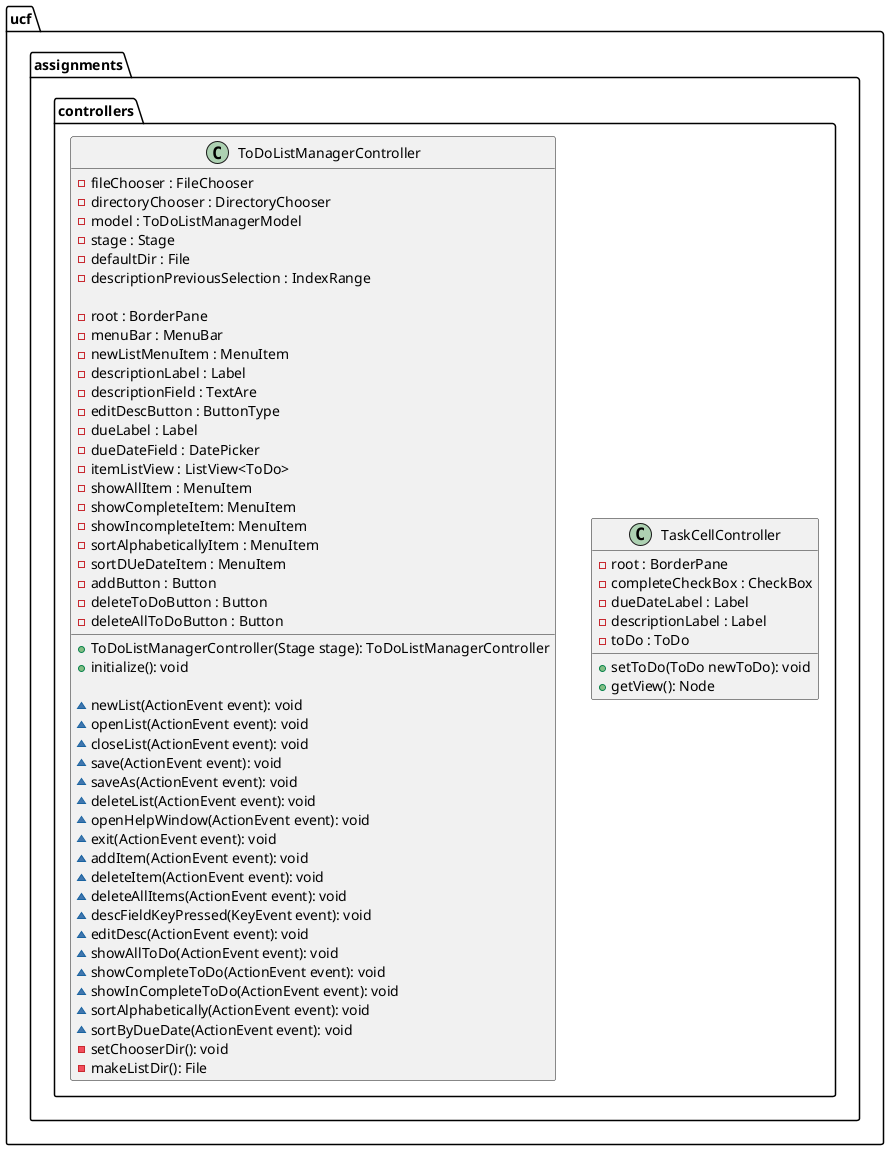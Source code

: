 @startuml

package ucf.assignments.controllers {

    class TaskCellController {
        - root : BorderPane
        - completeCheckBox : CheckBox
        - dueDateLabel : Label
        - descriptionLabel : Label
        - toDo : ToDo

        + setToDo(ToDo newToDo): void
        + getView(): Node
    }

    class ToDoListManagerController {
        - fileChooser : FileChooser
        - directoryChooser : DirectoryChooser
        - model : ToDoListManagerModel
        - stage : Stage
        - defaultDir : File
        - descriptionPreviousSelection : IndexRange

        - root : BorderPane
        - menuBar : MenuBar
        - newListMenuItem : MenuItem
        - descriptionLabel : Label
        - descriptionField : TextAre
        - editDescButton : ButtonType
        - dueLabel : Label
        - dueDateField : DatePicker
        - itemListView : ListView<ToDo>
        - showAllItem : MenuItem
        - showCompleteItem: MenuItem
        - showIncompleteItem: MenuItem
        - sortAlphabeticallyItem : MenuItem
        - sortDUeDateItem : MenuItem
        - addButton : Button
        - deleteToDoButton : Button
        - deleteAllToDoButton : Button

        + ToDoListManagerController(Stage stage): ToDoListManagerController
        + initialize(): void

        ~ newList(ActionEvent event): void
        ~ openList(ActionEvent event): void
        ~ closeList(ActionEvent event): void
        ~ save(ActionEvent event): void
        ~ saveAs(ActionEvent event): void
        ~ deleteList(ActionEvent event): void
        ~ openHelpWindow(ActionEvent event): void
        ~ exit(ActionEvent event): void
        ~ addItem(ActionEvent event): void
        ~ deleteItem(ActionEvent event): void
        ~ deleteAllItems(ActionEvent event): void
        ~ descFieldKeyPressed(KeyEvent event): void
        ~ editDesc(ActionEvent event): void
        ~ showAllToDo(ActionEvent event): void
        ~ showCompleteToDo(ActionEvent event): void
        ~ showInCompleteToDo(ActionEvent event): void
        ~ sortAlphabetically(ActionEvent event): void
        ~ sortByDueDate(ActionEvent event): void
        - setChooserDir(): void
        - makeListDir(): File
    }
}

@enduml